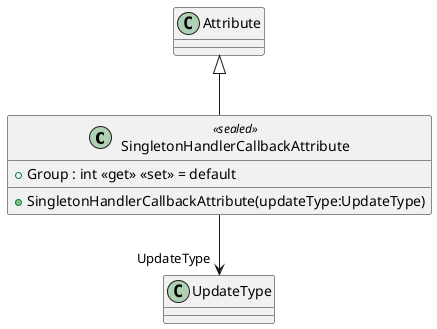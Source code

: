 @startuml
class SingletonHandlerCallbackAttribute <<sealed>> {
    + SingletonHandlerCallbackAttribute(updateType:UpdateType)
    + Group : int <<get>> <<set>> = default
}
Attribute <|-- SingletonHandlerCallbackAttribute
SingletonHandlerCallbackAttribute --> "UpdateType" UpdateType
@enduml
